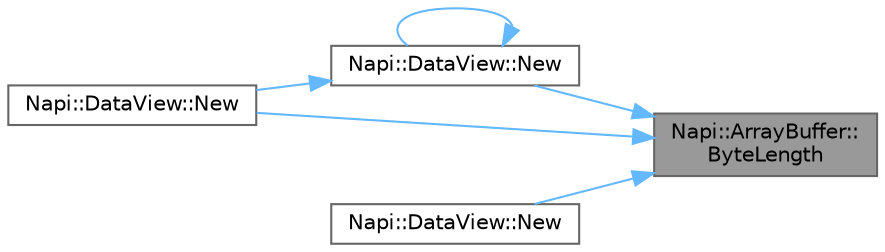digraph "Napi::ArrayBuffer::ByteLength"
{
 // LATEX_PDF_SIZE
  bgcolor="transparent";
  edge [fontname=Helvetica,fontsize=10,labelfontname=Helvetica,labelfontsize=10];
  node [fontname=Helvetica,fontsize=10,shape=box,height=0.2,width=0.4];
  rankdir="RL";
  Node1 [id="Node000001",label="Napi::ArrayBuffer::\lByteLength",height=0.2,width=0.4,color="gray40", fillcolor="grey60", style="filled", fontcolor="black",tooltip="Gets the length of the array buffer in bytes."];
  Node1 -> Node2 [id="edge1_Node000001_Node000002",dir="back",color="steelblue1",style="solid",tooltip=" "];
  Node2 [id="Node000002",label="Napi::DataView::New",height=0.2,width=0.4,color="grey40", fillcolor="white", style="filled",URL="$class_napi_1_1_data_view.html#ac328eee1eb5b917fe0769b5faa5a270a",tooltip=" "];
  Node2 -> Node2 [id="edge2_Node000002_Node000002",dir="back",color="steelblue1",style="solid",tooltip=" "];
  Node2 -> Node3 [id="edge3_Node000002_Node000003",dir="back",color="steelblue1",style="solid",tooltip=" "];
  Node3 [id="Node000003",label="Napi::DataView::New",height=0.2,width=0.4,color="grey40", fillcolor="white", style="filled",URL="$class_napi_1_1_data_view.html#a0f5c45233562befdc5e9064d922b89c1",tooltip=" "];
  Node1 -> Node3 [id="edge4_Node000001_Node000003",dir="back",color="steelblue1",style="solid",tooltip=" "];
  Node1 -> Node4 [id="edge5_Node000001_Node000004",dir="back",color="steelblue1",style="solid",tooltip=" "];
  Node4 [id="Node000004",label="Napi::DataView::New",height=0.2,width=0.4,color="grey40", fillcolor="white", style="filled",URL="$class_napi_1_1_data_view.html#a75aca6a99e5d79a23a3dfbcfc3c29af1",tooltip=" "];
}
